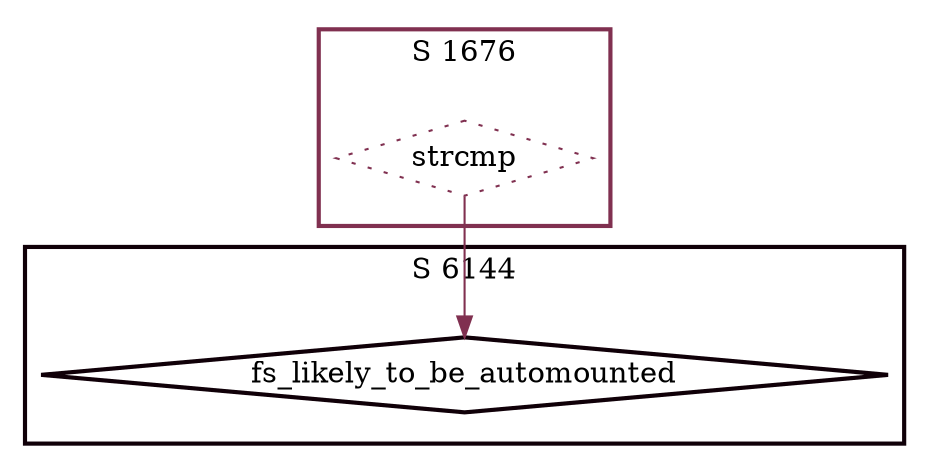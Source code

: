 digraph G {
  ratio=0.500000;
  "UV strcmp (1676)" [shape=diamond, label="strcmp", color="#803050",
                      style=dotted];
  "UV fs_likely_to_be_automounted (6144)" [shape=diamond,
                                           label="fs_likely_to_be_automounted",
                                           color="#100008", style=bold];
  
  subgraph cluster_6144 { label="S 6144";
    color="#100008";
    style=bold;
    "UV fs_likely_to_be_automounted (6144)"; };
  subgraph cluster_1676 { label="S 1676";
    color="#803050";
    style=bold;
    "UV strcmp (1676)"; };
  
  "UV strcmp (1676)" -> "UV fs_likely_to_be_automounted (6144)" [color="#803050"];
  
  }
